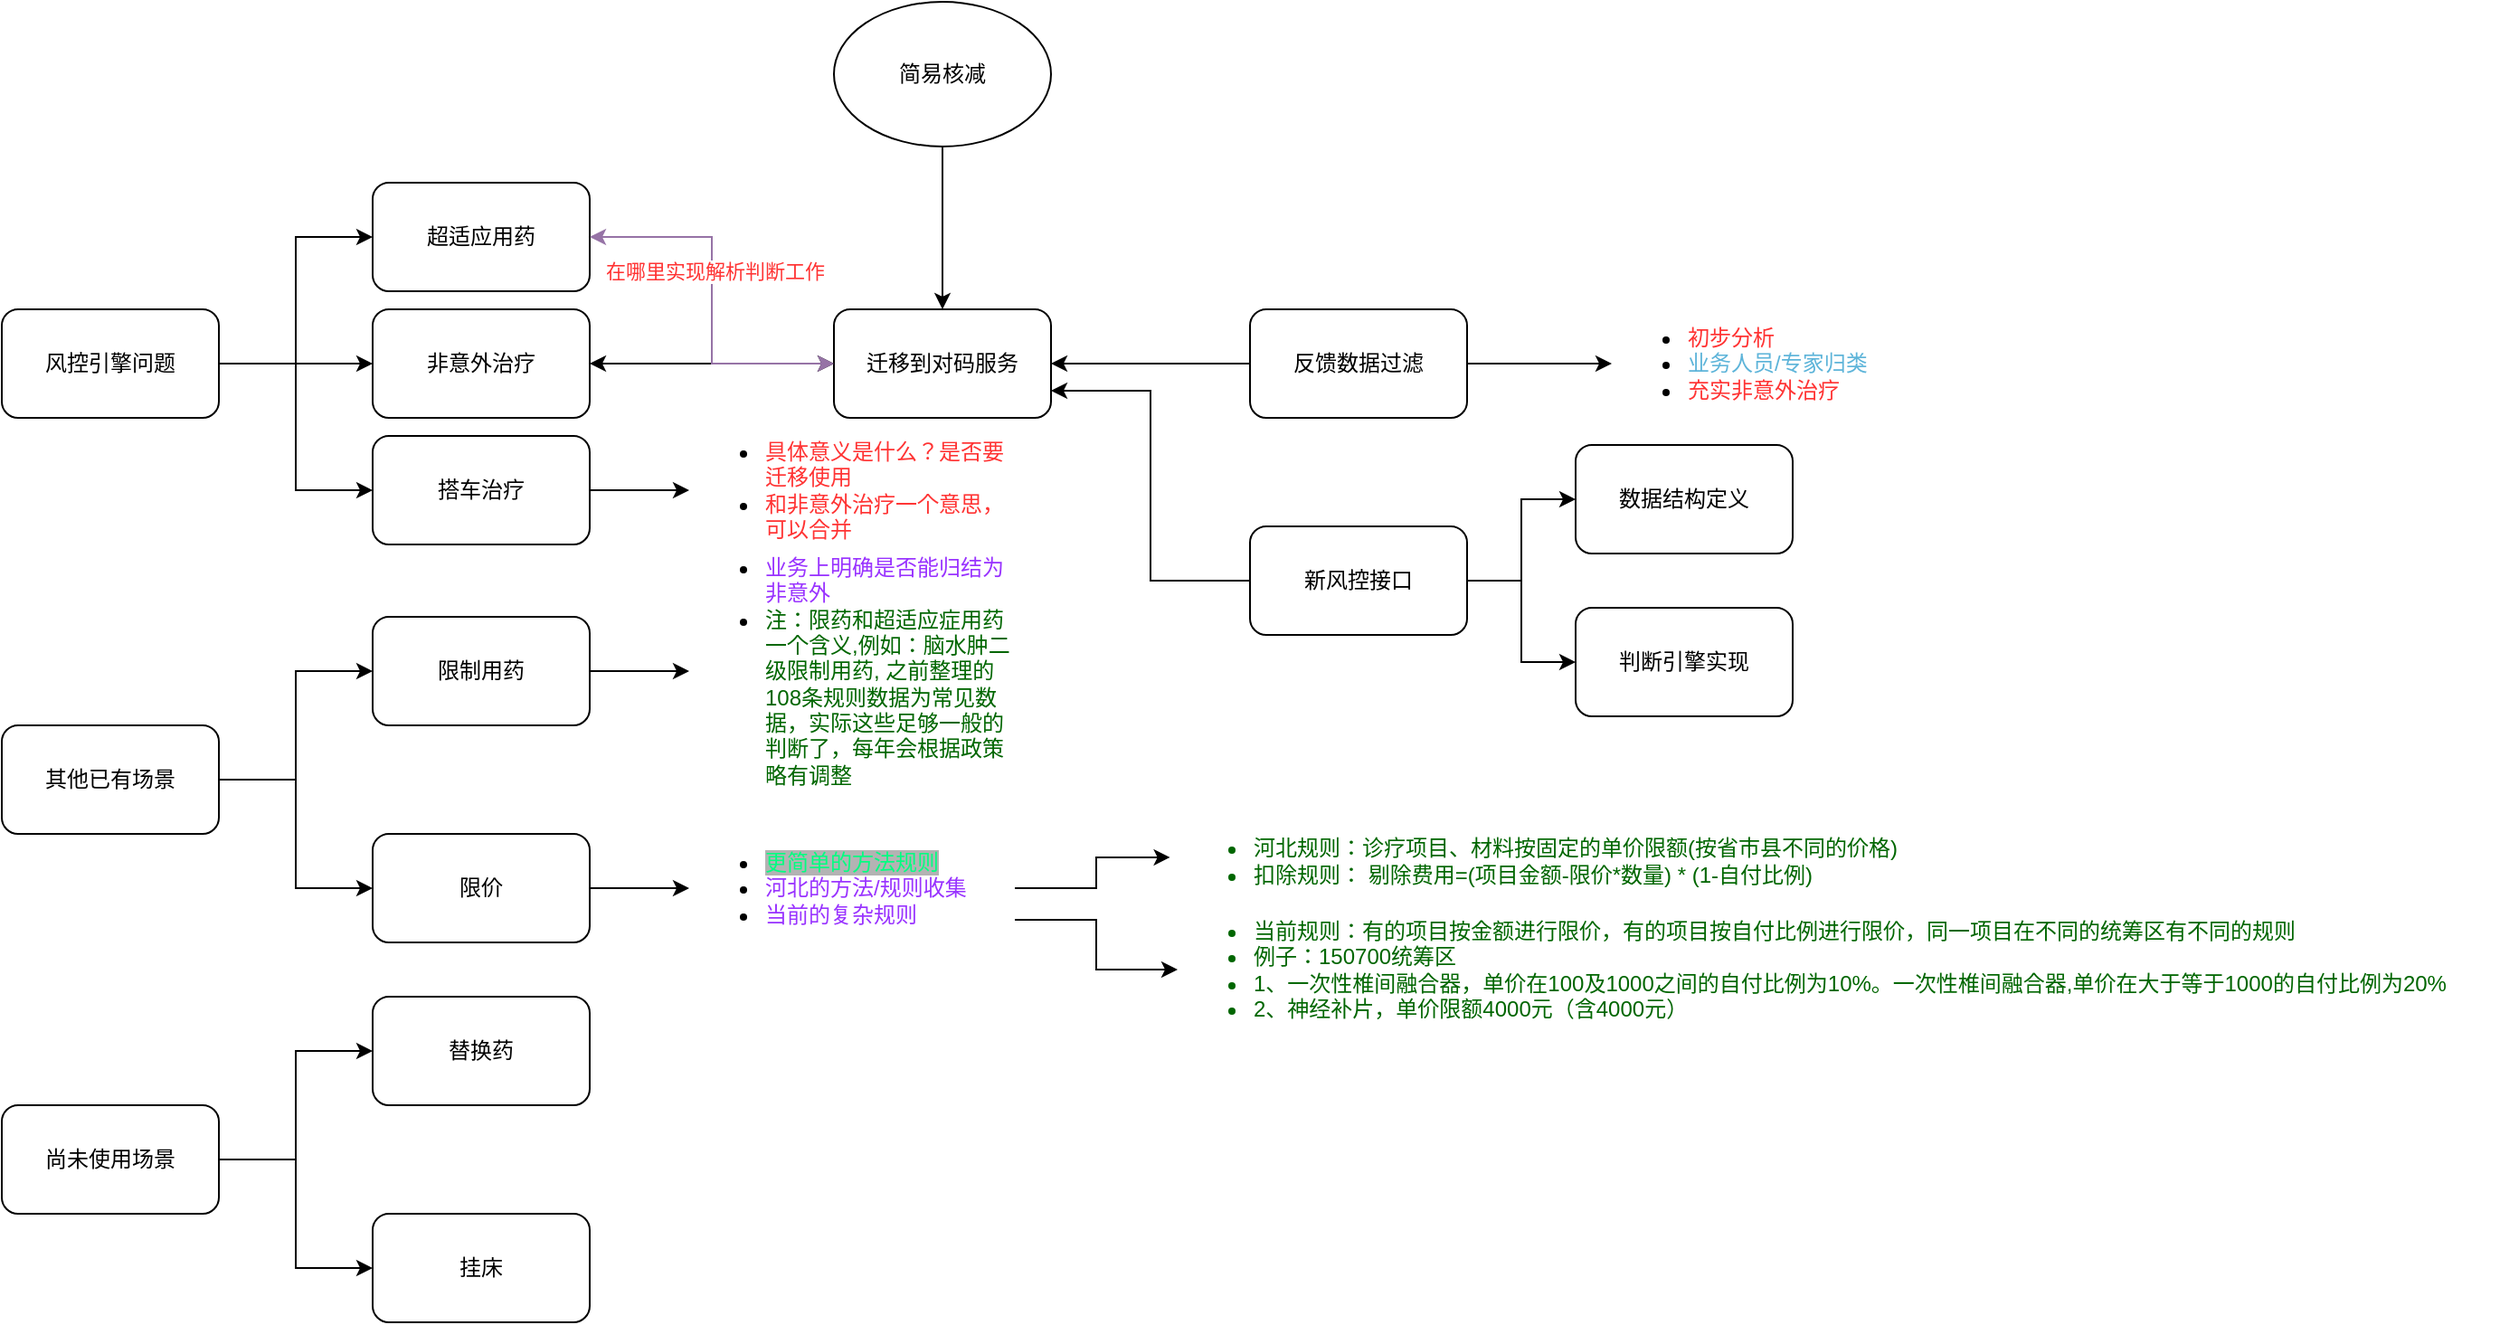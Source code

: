 <mxfile version="20.5.1" type="github">
  <diagram id="9lWx7QE_99ikzCItOOA4" name="第 1 页">
    <mxGraphModel dx="1649" dy="1134" grid="1" gridSize="10" guides="1" tooltips="1" connect="1" arrows="1" fold="1" page="1" pageScale="1" pageWidth="850" pageHeight="1100" math="0" shadow="0">
      <root>
        <mxCell id="0" />
        <mxCell id="1" parent="0" />
        <mxCell id="RwGBR16TktLq6eAA979h-1" value="风控引擎问题" style="rounded=1;whiteSpace=wrap;html=1;" vertex="1" parent="1">
          <mxGeometry x="220" y="290" width="120" height="60" as="geometry" />
        </mxCell>
        <mxCell id="RwGBR16TktLq6eAA979h-2" value="超适应用药" style="rounded=1;whiteSpace=wrap;html=1;" vertex="1" parent="1">
          <mxGeometry x="425" y="220" width="120" height="60" as="geometry" />
        </mxCell>
        <mxCell id="RwGBR16TktLq6eAA979h-3" value="非意外治疗" style="rounded=1;whiteSpace=wrap;html=1;" vertex="1" parent="1">
          <mxGeometry x="425" y="290" width="120" height="60" as="geometry" />
        </mxCell>
        <mxCell id="RwGBR16TktLq6eAA979h-4" value="搭车治疗" style="rounded=1;whiteSpace=wrap;html=1;" vertex="1" parent="1">
          <mxGeometry x="425" y="360" width="120" height="60" as="geometry" />
        </mxCell>
        <mxCell id="RwGBR16TktLq6eAA979h-5" value="" style="edgeStyle=elbowEdgeStyle;elbow=horizontal;endArrow=classic;html=1;rounded=0;entryX=0;entryY=0.5;entryDx=0;entryDy=0;exitX=1;exitY=0.5;exitDx=0;exitDy=0;" edge="1" parent="1" source="RwGBR16TktLq6eAA979h-1" target="RwGBR16TktLq6eAA979h-2">
          <mxGeometry width="50" height="50" relative="1" as="geometry">
            <mxPoint x="400" y="600" as="sourcePoint" />
            <mxPoint x="450" y="550" as="targetPoint" />
          </mxGeometry>
        </mxCell>
        <mxCell id="RwGBR16TktLq6eAA979h-6" value="" style="edgeStyle=elbowEdgeStyle;elbow=horizontal;endArrow=classic;html=1;rounded=0;entryX=0;entryY=0.5;entryDx=0;entryDy=0;exitX=1;exitY=0.5;exitDx=0;exitDy=0;" edge="1" parent="1" source="RwGBR16TktLq6eAA979h-1" target="RwGBR16TktLq6eAA979h-4">
          <mxGeometry width="50" height="50" relative="1" as="geometry">
            <mxPoint x="350" y="330" as="sourcePoint" />
            <mxPoint x="435" y="260" as="targetPoint" />
          </mxGeometry>
        </mxCell>
        <mxCell id="RwGBR16TktLq6eAA979h-7" value="" style="endArrow=classic;html=1;rounded=0;entryX=0;entryY=0.5;entryDx=0;entryDy=0;exitX=1;exitY=0.5;exitDx=0;exitDy=0;" edge="1" parent="1" source="RwGBR16TktLq6eAA979h-1" target="RwGBR16TktLq6eAA979h-3">
          <mxGeometry width="50" height="50" relative="1" as="geometry">
            <mxPoint x="400" y="600" as="sourcePoint" />
            <mxPoint x="450" y="550" as="targetPoint" />
          </mxGeometry>
        </mxCell>
        <mxCell id="RwGBR16TktLq6eAA979h-8" value="迁移到对码服务" style="rounded=1;whiteSpace=wrap;html=1;" vertex="1" parent="1">
          <mxGeometry x="680" y="290" width="120" height="60" as="geometry" />
        </mxCell>
        <mxCell id="RwGBR16TktLq6eAA979h-9" value="" style="endArrow=classic;startArrow=classic;html=1;rounded=0;entryX=0;entryY=0.5;entryDx=0;entryDy=0;exitX=1;exitY=0.5;exitDx=0;exitDy=0;" edge="1" parent="1" source="RwGBR16TktLq6eAA979h-3" target="RwGBR16TktLq6eAA979h-8">
          <mxGeometry width="50" height="50" relative="1" as="geometry">
            <mxPoint x="400" y="600" as="sourcePoint" />
            <mxPoint x="450" y="550" as="targetPoint" />
          </mxGeometry>
        </mxCell>
        <mxCell id="RwGBR16TktLq6eAA979h-10" value="简易核减" style="ellipse;whiteSpace=wrap;html=1;" vertex="1" parent="1">
          <mxGeometry x="680" y="120" width="120" height="80" as="geometry" />
        </mxCell>
        <mxCell id="RwGBR16TktLq6eAA979h-11" value="" style="endArrow=classic;html=1;rounded=0;exitX=0.5;exitY=1;exitDx=0;exitDy=0;entryX=0.5;entryY=0;entryDx=0;entryDy=0;" edge="1" parent="1" source="RwGBR16TktLq6eAA979h-10" target="RwGBR16TktLq6eAA979h-8">
          <mxGeometry width="50" height="50" relative="1" as="geometry">
            <mxPoint x="400" y="600" as="sourcePoint" />
            <mxPoint x="450" y="550" as="targetPoint" />
          </mxGeometry>
        </mxCell>
        <mxCell id="RwGBR16TktLq6eAA979h-12" value="其他已有场景" style="rounded=1;whiteSpace=wrap;html=1;" vertex="1" parent="1">
          <mxGeometry x="220" y="520" width="120" height="60" as="geometry" />
        </mxCell>
        <mxCell id="RwGBR16TktLq6eAA979h-13" value="尚未使用场景" style="rounded=1;whiteSpace=wrap;html=1;" vertex="1" parent="1">
          <mxGeometry x="220" y="730" width="120" height="60" as="geometry" />
        </mxCell>
        <mxCell id="RwGBR16TktLq6eAA979h-14" value="替换药" style="rounded=1;whiteSpace=wrap;html=1;" vertex="1" parent="1">
          <mxGeometry x="425" y="670" width="120" height="60" as="geometry" />
        </mxCell>
        <mxCell id="RwGBR16TktLq6eAA979h-15" value="" style="edgeStyle=elbowEdgeStyle;elbow=horizontal;endArrow=classic;html=1;rounded=0;exitX=1;exitY=0.5;exitDx=0;exitDy=0;entryX=0;entryY=0.5;entryDx=0;entryDy=0;" edge="1" parent="1" source="RwGBR16TktLq6eAA979h-13" target="RwGBR16TktLq6eAA979h-14">
          <mxGeometry width="50" height="50" relative="1" as="geometry">
            <mxPoint x="400" y="600" as="sourcePoint" />
            <mxPoint x="450" y="550" as="targetPoint" />
          </mxGeometry>
        </mxCell>
        <mxCell id="RwGBR16TktLq6eAA979h-16" value="挂床" style="rounded=1;whiteSpace=wrap;html=1;" vertex="1" parent="1">
          <mxGeometry x="425" y="790" width="120" height="60" as="geometry" />
        </mxCell>
        <mxCell id="RwGBR16TktLq6eAA979h-17" value="" style="edgeStyle=elbowEdgeStyle;elbow=horizontal;endArrow=classic;html=1;rounded=0;entryX=0;entryY=0.5;entryDx=0;entryDy=0;" edge="1" parent="1" source="RwGBR16TktLq6eAA979h-13" target="RwGBR16TktLq6eAA979h-16">
          <mxGeometry width="50" height="50" relative="1" as="geometry">
            <mxPoint x="350" y="770" as="sourcePoint" />
            <mxPoint x="435" y="710" as="targetPoint" />
          </mxGeometry>
        </mxCell>
        <mxCell id="RwGBR16TktLq6eAA979h-18" value="限制用药" style="rounded=1;whiteSpace=wrap;html=1;" vertex="1" parent="1">
          <mxGeometry x="425" y="460" width="120" height="60" as="geometry" />
        </mxCell>
        <mxCell id="RwGBR16TktLq6eAA979h-19" value="限价" style="rounded=1;whiteSpace=wrap;html=1;" vertex="1" parent="1">
          <mxGeometry x="425" y="580" width="120" height="60" as="geometry" />
        </mxCell>
        <mxCell id="RwGBR16TktLq6eAA979h-20" value="" style="edgeStyle=elbowEdgeStyle;elbow=horizontal;endArrow=classic;html=1;rounded=0;exitX=1;exitY=0.5;exitDx=0;exitDy=0;entryX=0;entryY=0.5;entryDx=0;entryDy=0;" edge="1" parent="1" source="RwGBR16TktLq6eAA979h-12" target="RwGBR16TktLq6eAA979h-18">
          <mxGeometry width="50" height="50" relative="1" as="geometry">
            <mxPoint x="400" y="600" as="sourcePoint" />
            <mxPoint x="450" y="550" as="targetPoint" />
          </mxGeometry>
        </mxCell>
        <mxCell id="RwGBR16TktLq6eAA979h-21" value="" style="edgeStyle=elbowEdgeStyle;elbow=horizontal;endArrow=classic;html=1;rounded=0;exitX=1;exitY=0.5;exitDx=0;exitDy=0;entryX=0;entryY=0.5;entryDx=0;entryDy=0;" edge="1" parent="1" source="RwGBR16TktLq6eAA979h-12" target="RwGBR16TktLq6eAA979h-19">
          <mxGeometry width="50" height="50" relative="1" as="geometry">
            <mxPoint x="350" y="560" as="sourcePoint" />
            <mxPoint x="435" y="500" as="targetPoint" />
          </mxGeometry>
        </mxCell>
        <mxCell id="VbVsVZrBR382r9ZTYyzd-2" value="" style="edgeStyle=orthogonalEdgeStyle;rounded=0;orthogonalLoop=1;jettySize=auto;html=1;fontColor=#006600;entryX=-0.01;entryY=0.471;entryDx=0;entryDy=0;entryPerimeter=0;" edge="1" parent="1" source="RwGBR16TktLq6eAA979h-23" target="VbVsVZrBR382r9ZTYyzd-4">
          <mxGeometry relative="1" as="geometry">
            <mxPoint x="880" y="610" as="targetPoint" />
          </mxGeometry>
        </mxCell>
        <mxCell id="RwGBR16TktLq6eAA979h-23" value="&lt;ul&gt;&lt;li&gt;&lt;font style=&quot;background-color: rgb(179, 179, 179);&quot; color=&quot;#00ff80&quot;&gt;更简单的方法规则&lt;/font&gt;&lt;/li&gt;&lt;li&gt;&lt;font color=&quot;#9933ff&quot;&gt;河北的方法/规则收集&lt;/font&gt;&lt;/li&gt;&lt;li&gt;&lt;font color=&quot;#9933ff&quot;&gt;当前的复杂规则&lt;/font&gt;&lt;/li&gt;&lt;/ul&gt;" style="text;html=1;strokeColor=none;fillColor=none;align=left;verticalAlign=middle;whiteSpace=wrap;rounded=0;" vertex="1" parent="1">
          <mxGeometry x="600" y="575" width="180" height="70" as="geometry" />
        </mxCell>
        <mxCell id="RwGBR16TktLq6eAA979h-24" value="" style="endArrow=classic;html=1;rounded=0;exitX=1;exitY=0.5;exitDx=0;exitDy=0;entryX=0;entryY=0.5;entryDx=0;entryDy=0;" edge="1" parent="1" source="RwGBR16TktLq6eAA979h-19" target="RwGBR16TktLq6eAA979h-23">
          <mxGeometry width="50" height="50" relative="1" as="geometry">
            <mxPoint x="400" y="530" as="sourcePoint" />
            <mxPoint x="450" y="480" as="targetPoint" />
          </mxGeometry>
        </mxCell>
        <mxCell id="RwGBR16TktLq6eAA979h-25" value="&lt;ul&gt;&lt;li&gt;&lt;font color=&quot;#9933ff&quot;&gt;业务上明确是否能归结为非意外&lt;/font&gt;&lt;/li&gt;&lt;li&gt;&lt;font color=&quot;#006600&quot;&gt;注：限药和超适应症用药一个含义,例如：脑水肿二级限制用药, 之前整理的108条规则数据为常见数据，实际这些足够一般的判断了，每年会根据政策略有调整&lt;/font&gt;&lt;/li&gt;&lt;/ul&gt;" style="text;html=1;strokeColor=none;fillColor=none;align=left;verticalAlign=middle;whiteSpace=wrap;rounded=0;" vertex="1" parent="1">
          <mxGeometry x="600" y="455" width="180" height="70" as="geometry" />
        </mxCell>
        <mxCell id="RwGBR16TktLq6eAA979h-26" value="" style="endArrow=classic;html=1;rounded=0;exitX=1;exitY=0.5;exitDx=0;exitDy=0;entryX=0;entryY=0.5;entryDx=0;entryDy=0;" edge="1" parent="1" target="RwGBR16TktLq6eAA979h-25">
          <mxGeometry width="50" height="50" relative="1" as="geometry">
            <mxPoint x="545" y="490" as="sourcePoint" />
            <mxPoint x="450" y="360" as="targetPoint" />
          </mxGeometry>
        </mxCell>
        <mxCell id="RwGBR16TktLq6eAA979h-27" value="" style="edgeStyle=elbowEdgeStyle;elbow=horizontal;endArrow=classic;html=1;rounded=0;fontColor=#9933FF;exitX=1;exitY=0.5;exitDx=0;exitDy=0;entryX=0;entryY=0.5;entryDx=0;entryDy=0;fillColor=#e1d5e7;strokeColor=#9673a6;startArrow=classic;startFill=1;" edge="1" parent="1" source="RwGBR16TktLq6eAA979h-2" target="RwGBR16TktLq6eAA979h-8">
          <mxGeometry width="50" height="50" relative="1" as="geometry">
            <mxPoint x="400" y="470" as="sourcePoint" />
            <mxPoint x="450" y="420" as="targetPoint" />
          </mxGeometry>
        </mxCell>
        <mxCell id="RwGBR16TktLq6eAA979h-28" value="&lt;font color=&quot;#ff3333&quot;&gt;在哪里实现解析判断工作&lt;/font&gt;" style="edgeLabel;html=1;align=center;verticalAlign=middle;resizable=0;points=[];fontColor=#9933FF;" vertex="1" connectable="0" parent="RwGBR16TktLq6eAA979h-27">
          <mxGeometry x="-0.161" y="1" relative="1" as="geometry">
            <mxPoint as="offset" />
          </mxGeometry>
        </mxCell>
        <mxCell id="RwGBR16TktLq6eAA979h-29" value="&lt;ul&gt;&lt;li&gt;&lt;font color=&quot;#ff3333&quot;&gt;具体意义是什么？是否要迁移使用&lt;/font&gt;&lt;/li&gt;&lt;li&gt;&lt;font color=&quot;#ff3333&quot;&gt;和非意外治疗一个意思，可以合并&lt;/font&gt;&lt;/li&gt;&lt;/ul&gt;" style="text;html=1;strokeColor=none;fillColor=none;align=left;verticalAlign=middle;whiteSpace=wrap;rounded=0;" vertex="1" parent="1">
          <mxGeometry x="600" y="355" width="180" height="70" as="geometry" />
        </mxCell>
        <mxCell id="RwGBR16TktLq6eAA979h-30" value="" style="endArrow=classic;html=1;rounded=0;exitX=1;exitY=0.5;exitDx=0;exitDy=0;entryX=0;entryY=0.5;entryDx=0;entryDy=0;" edge="1" parent="1" target="RwGBR16TktLq6eAA979h-29">
          <mxGeometry width="50" height="50" relative="1" as="geometry">
            <mxPoint x="545" y="390" as="sourcePoint" />
            <mxPoint x="450" y="260" as="targetPoint" />
          </mxGeometry>
        </mxCell>
        <mxCell id="RwGBR16TktLq6eAA979h-31" value="" style="endArrow=classic;html=1;rounded=0;fontColor=#FF3333;entryX=1;entryY=0.5;entryDx=0;entryDy=0;" edge="1" parent="1" target="RwGBR16TktLq6eAA979h-8">
          <mxGeometry width="50" height="50" relative="1" as="geometry">
            <mxPoint x="910" y="320" as="sourcePoint" />
            <mxPoint x="450" y="410" as="targetPoint" />
          </mxGeometry>
        </mxCell>
        <mxCell id="RwGBR16TktLq6eAA979h-32" value="反馈数据过滤" style="rounded=1;whiteSpace=wrap;html=1;" vertex="1" parent="1">
          <mxGeometry x="910" y="290" width="120" height="60" as="geometry" />
        </mxCell>
        <mxCell id="RwGBR16TktLq6eAA979h-33" value="&lt;ul&gt;&lt;li&gt;&lt;font color=&quot;#ff3333&quot;&gt;初步分析&lt;/font&gt;&lt;/li&gt;&lt;li&gt;&lt;font style=&quot;background-color: rgb(255, 255, 255);&quot; color=&quot;#5db4d9&quot;&gt;业务人员/专家归类&lt;/font&gt;&lt;/li&gt;&lt;li&gt;&lt;font color=&quot;#ff3333&quot;&gt;充实非意外治疗&lt;/font&gt;&lt;/li&gt;&lt;/ul&gt;" style="text;html=1;strokeColor=none;fillColor=none;align=left;verticalAlign=middle;whiteSpace=wrap;rounded=0;" vertex="1" parent="1">
          <mxGeometry x="1110" y="285" width="180" height="70" as="geometry" />
        </mxCell>
        <mxCell id="RwGBR16TktLq6eAA979h-34" value="" style="endArrow=classic;html=1;rounded=0;fontColor=#FF3333;entryX=0;entryY=0.5;entryDx=0;entryDy=0;exitX=1;exitY=0.5;exitDx=0;exitDy=0;" edge="1" parent="1" source="RwGBR16TktLq6eAA979h-32" target="RwGBR16TktLq6eAA979h-33">
          <mxGeometry width="50" height="50" relative="1" as="geometry">
            <mxPoint x="920" y="330" as="sourcePoint" />
            <mxPoint x="810" y="330" as="targetPoint" />
          </mxGeometry>
        </mxCell>
        <mxCell id="RwGBR16TktLq6eAA979h-35" value="新风控接口" style="rounded=1;whiteSpace=wrap;html=1;" vertex="1" parent="1">
          <mxGeometry x="910" y="410" width="120" height="60" as="geometry" />
        </mxCell>
        <mxCell id="RwGBR16TktLq6eAA979h-36" value="" style="edgeStyle=elbowEdgeStyle;elbow=horizontal;endArrow=classic;html=1;rounded=0;fontColor=#5DB4D9;entryX=1;entryY=0.75;entryDx=0;entryDy=0;exitX=0;exitY=0.5;exitDx=0;exitDy=0;" edge="1" parent="1" source="RwGBR16TktLq6eAA979h-35" target="RwGBR16TktLq6eAA979h-8">
          <mxGeometry width="50" height="50" relative="1" as="geometry">
            <mxPoint x="400" y="560" as="sourcePoint" />
            <mxPoint x="450" y="510" as="targetPoint" />
          </mxGeometry>
        </mxCell>
        <mxCell id="RwGBR16TktLq6eAA979h-37" value="&lt;font color=&quot;#000000&quot;&gt;数据结构定义&lt;/font&gt;" style="rounded=1;whiteSpace=wrap;html=1;labelBackgroundColor=#FFFFFF;fontColor=#5DB4D9;" vertex="1" parent="1">
          <mxGeometry x="1090" y="365" width="120" height="60" as="geometry" />
        </mxCell>
        <mxCell id="RwGBR16TktLq6eAA979h-38" value="&lt;font color=&quot;#000000&quot;&gt;判断引擎实现&lt;/font&gt;" style="rounded=1;whiteSpace=wrap;html=1;labelBackgroundColor=#FFFFFF;fontColor=#5DB4D9;" vertex="1" parent="1">
          <mxGeometry x="1090" y="455" width="120" height="60" as="geometry" />
        </mxCell>
        <mxCell id="RwGBR16TktLq6eAA979h-39" value="" style="edgeStyle=elbowEdgeStyle;elbow=horizontal;endArrow=classic;html=1;rounded=0;fontColor=#000000;exitX=1;exitY=0.5;exitDx=0;exitDy=0;" edge="1" parent="1" source="RwGBR16TktLq6eAA979h-35" target="RwGBR16TktLq6eAA979h-37">
          <mxGeometry width="50" height="50" relative="1" as="geometry">
            <mxPoint x="400" y="560" as="sourcePoint" />
            <mxPoint x="450" y="510" as="targetPoint" />
          </mxGeometry>
        </mxCell>
        <mxCell id="RwGBR16TktLq6eAA979h-40" value="" style="edgeStyle=elbowEdgeStyle;elbow=horizontal;endArrow=classic;html=1;rounded=0;fontColor=#000000;entryX=0;entryY=0.5;entryDx=0;entryDy=0;" edge="1" parent="1" target="RwGBR16TktLq6eAA979h-38">
          <mxGeometry width="50" height="50" relative="1" as="geometry">
            <mxPoint x="1030" y="440" as="sourcePoint" />
            <mxPoint x="1100" y="405" as="targetPoint" />
          </mxGeometry>
        </mxCell>
        <mxCell id="VbVsVZrBR382r9ZTYyzd-4" value="&lt;ul&gt;&lt;li&gt;河北规则：诊疗项目、材料按固定的单价限额(按省市县不同的价格)&lt;/li&gt;&lt;li&gt;扣除规则： 剔除费用=(项目金额-限价*数量) * (1-自付比例)&lt;/li&gt;&lt;/ul&gt;" style="text;html=1;align=left;verticalAlign=middle;resizable=0;points=[];autosize=1;strokeColor=none;fillColor=none;fontColor=#006600;" vertex="1" parent="1">
          <mxGeometry x="870" y="560" width="420" height="70" as="geometry" />
        </mxCell>
        <mxCell id="VbVsVZrBR382r9ZTYyzd-5" value="" style="edgeStyle=orthogonalEdgeStyle;rounded=0;orthogonalLoop=1;jettySize=auto;html=1;fontColor=#006600;exitX=1;exitY=0.75;exitDx=0;exitDy=0;" edge="1" parent="1" source="RwGBR16TktLq6eAA979h-23" target="VbVsVZrBR382r9ZTYyzd-6">
          <mxGeometry relative="1" as="geometry">
            <mxPoint x="780" y="640" as="sourcePoint" />
            <mxPoint x="860" y="650" as="targetPoint" />
          </mxGeometry>
        </mxCell>
        <mxCell id="VbVsVZrBR382r9ZTYyzd-6" value="&lt;ul&gt;&lt;li&gt;当前规则：有的项目按金额进行限价，有的项目按自付比例进行限价，同一项目在不同的统筹区有不同的规则&lt;/li&gt;&lt;li&gt;例子：150700统筹区&lt;/li&gt;&lt;li&gt;1、一次性椎间融合器，单价在100及1000之间的自付比例为10%。一次性椎间融合器,单价在大于等于1000的自付比例为20%&amp;nbsp; &amp;nbsp;&lt;/li&gt;&lt;li&gt;2、神经补片，单价限额4000元（含4000元）&lt;/li&gt;&lt;/ul&gt;" style="text;html=1;align=left;verticalAlign=middle;resizable=0;points=[];autosize=1;strokeColor=none;fillColor=none;fontColor=#006600;" vertex="1" parent="1">
          <mxGeometry x="870" y="605" width="730" height="100" as="geometry" />
        </mxCell>
      </root>
    </mxGraphModel>
  </diagram>
</mxfile>
